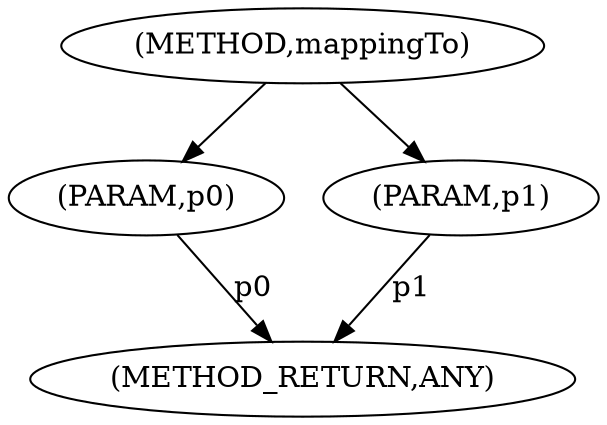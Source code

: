 digraph "mappingTo" {  
"5568" [label = <(METHOD,mappingTo)> ]
"5572" [label = <(METHOD_RETURN,ANY)> ]
"5569" [label = <(PARAM,p0)> ]
"5570" [label = <(PARAM,p1)> ]
  "5569" -> "5572"  [ label = "p0"] 
  "5570" -> "5572"  [ label = "p1"] 
  "5568" -> "5569" 
  "5568" -> "5570" 
}
